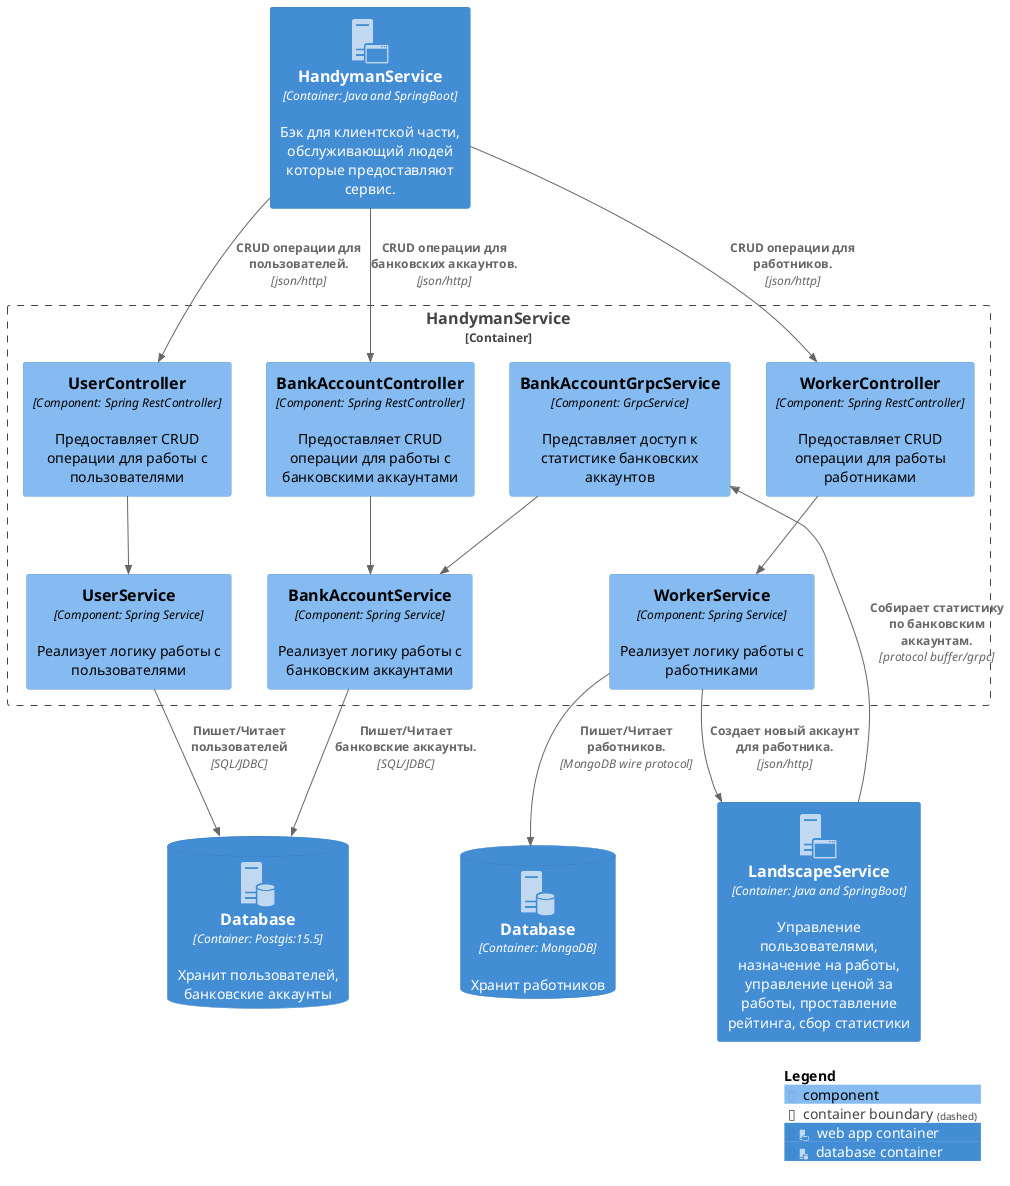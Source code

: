 @startuml Component
!include <C4/C4_Component>

!include <office/Servers/database_server>
!include <office/Servers/application_server>

AddContainerTag("webApp", $sprite="application_server", $legendText="web app container")
AddContainerTag("db", $sprite="database_server", $legendText="database container")

/'Services containers'/
Container(handyman_service, "HandymanService", "Container: Java and SpringBoot", "Бэк для клиентской части, обслуживающий людей которые предоставляют сервис.", $tags="webApp")
Container(landscape_service, "LandscapeService", "Container: Java and SpringBoot", "Управление пользователями, назначение на работы, управление ценой за работы, проставление рейтинга, сбор статистики", $tags="webApp")

/'Create databases containers'/
ContainerDb(postgres, "Database", "Container: Postgis:15.5", "Хранит пользователей, банковские аккаунты" ,$tags="db")
ContainerDb(mongo, "Database", "Container: MongoDB", "Хранит работников", $tags="db")

/'Create Handyman Service boundary'/
Container_Boundary(handyman, "HandymanService") {
    Component(bank_account_controller, "BankAccountController", "Component: Spring RestController", "Предоставляет CRUD операции для работы с банковскими аккаунтами")
    Component(bank_account_service, "BankAccountService", "Component: Spring Service", "Реализует логику работы с банковским аккаунтами")
    Component(bank_account_grpc_service, "BankAccountGrpcService", "Component: GrpcService", "Представляет доступ к статистике банковских аккаунтов")
    Component(user_controller, "UserController", "Component: Spring RestController", "Предоставляет CRUD операции для работы с пользователями")
    Component(user_service, "UserService", "Component: Spring Service", "Реализует логику работы с пользователями")
    Component(worker_controller, "WorkerController", "Component: Spring RestController", "Предоставляет CRUD операции для работы работниками")
    Component(worker_service, "WorkerService", "Component: Spring Service", "Реализует логику работы с работниками")
}

/'Create relations between service and controllers'/
Rel(handyman_service, bank_account_controller, "CRUD операции для банковских аккаунтов.", "json/http")
Rel(handyman_service, user_controller, "CRUD операции для пользователей.", "json/http")
Rel(handyman_service, worker_controller, "CRUD операции для работников.", "json/http")

/'Create relations between controllers and services'/
Rel(bank_account_controller, bank_account_service, " ")
Rel(user_controller, user_service, " ")
Rel(worker_controller, worker_service, " ")

/'Create relations between grpc services and services'/
Rel(bank_account_grpc_service, bank_account_service, " ")

/'Create relations between services and databases'/
Rel(bank_account_service, postgres, "Пишет/Читает банковские аккаунты.", "SQL/JDBC")
Rel(user_service, postgres, "Пишет/Читает пользователей", "SQL/JDBC")
Rel(worker_service, mongo, "Пишет/Читает работников.", "MongoDB wire protocol")

/'Create relations between grpc client and grpc service'/
Rel(landscape_service, bank_account_grpc_service, "Собирает статистику по банковским аккаунтам.", "protocol buffer/grpc")
Rel(worker_service, landscape_service, "Создает новый аккаунт для работника.", "json/http")

SHOW_LEGEND()

@enduml
